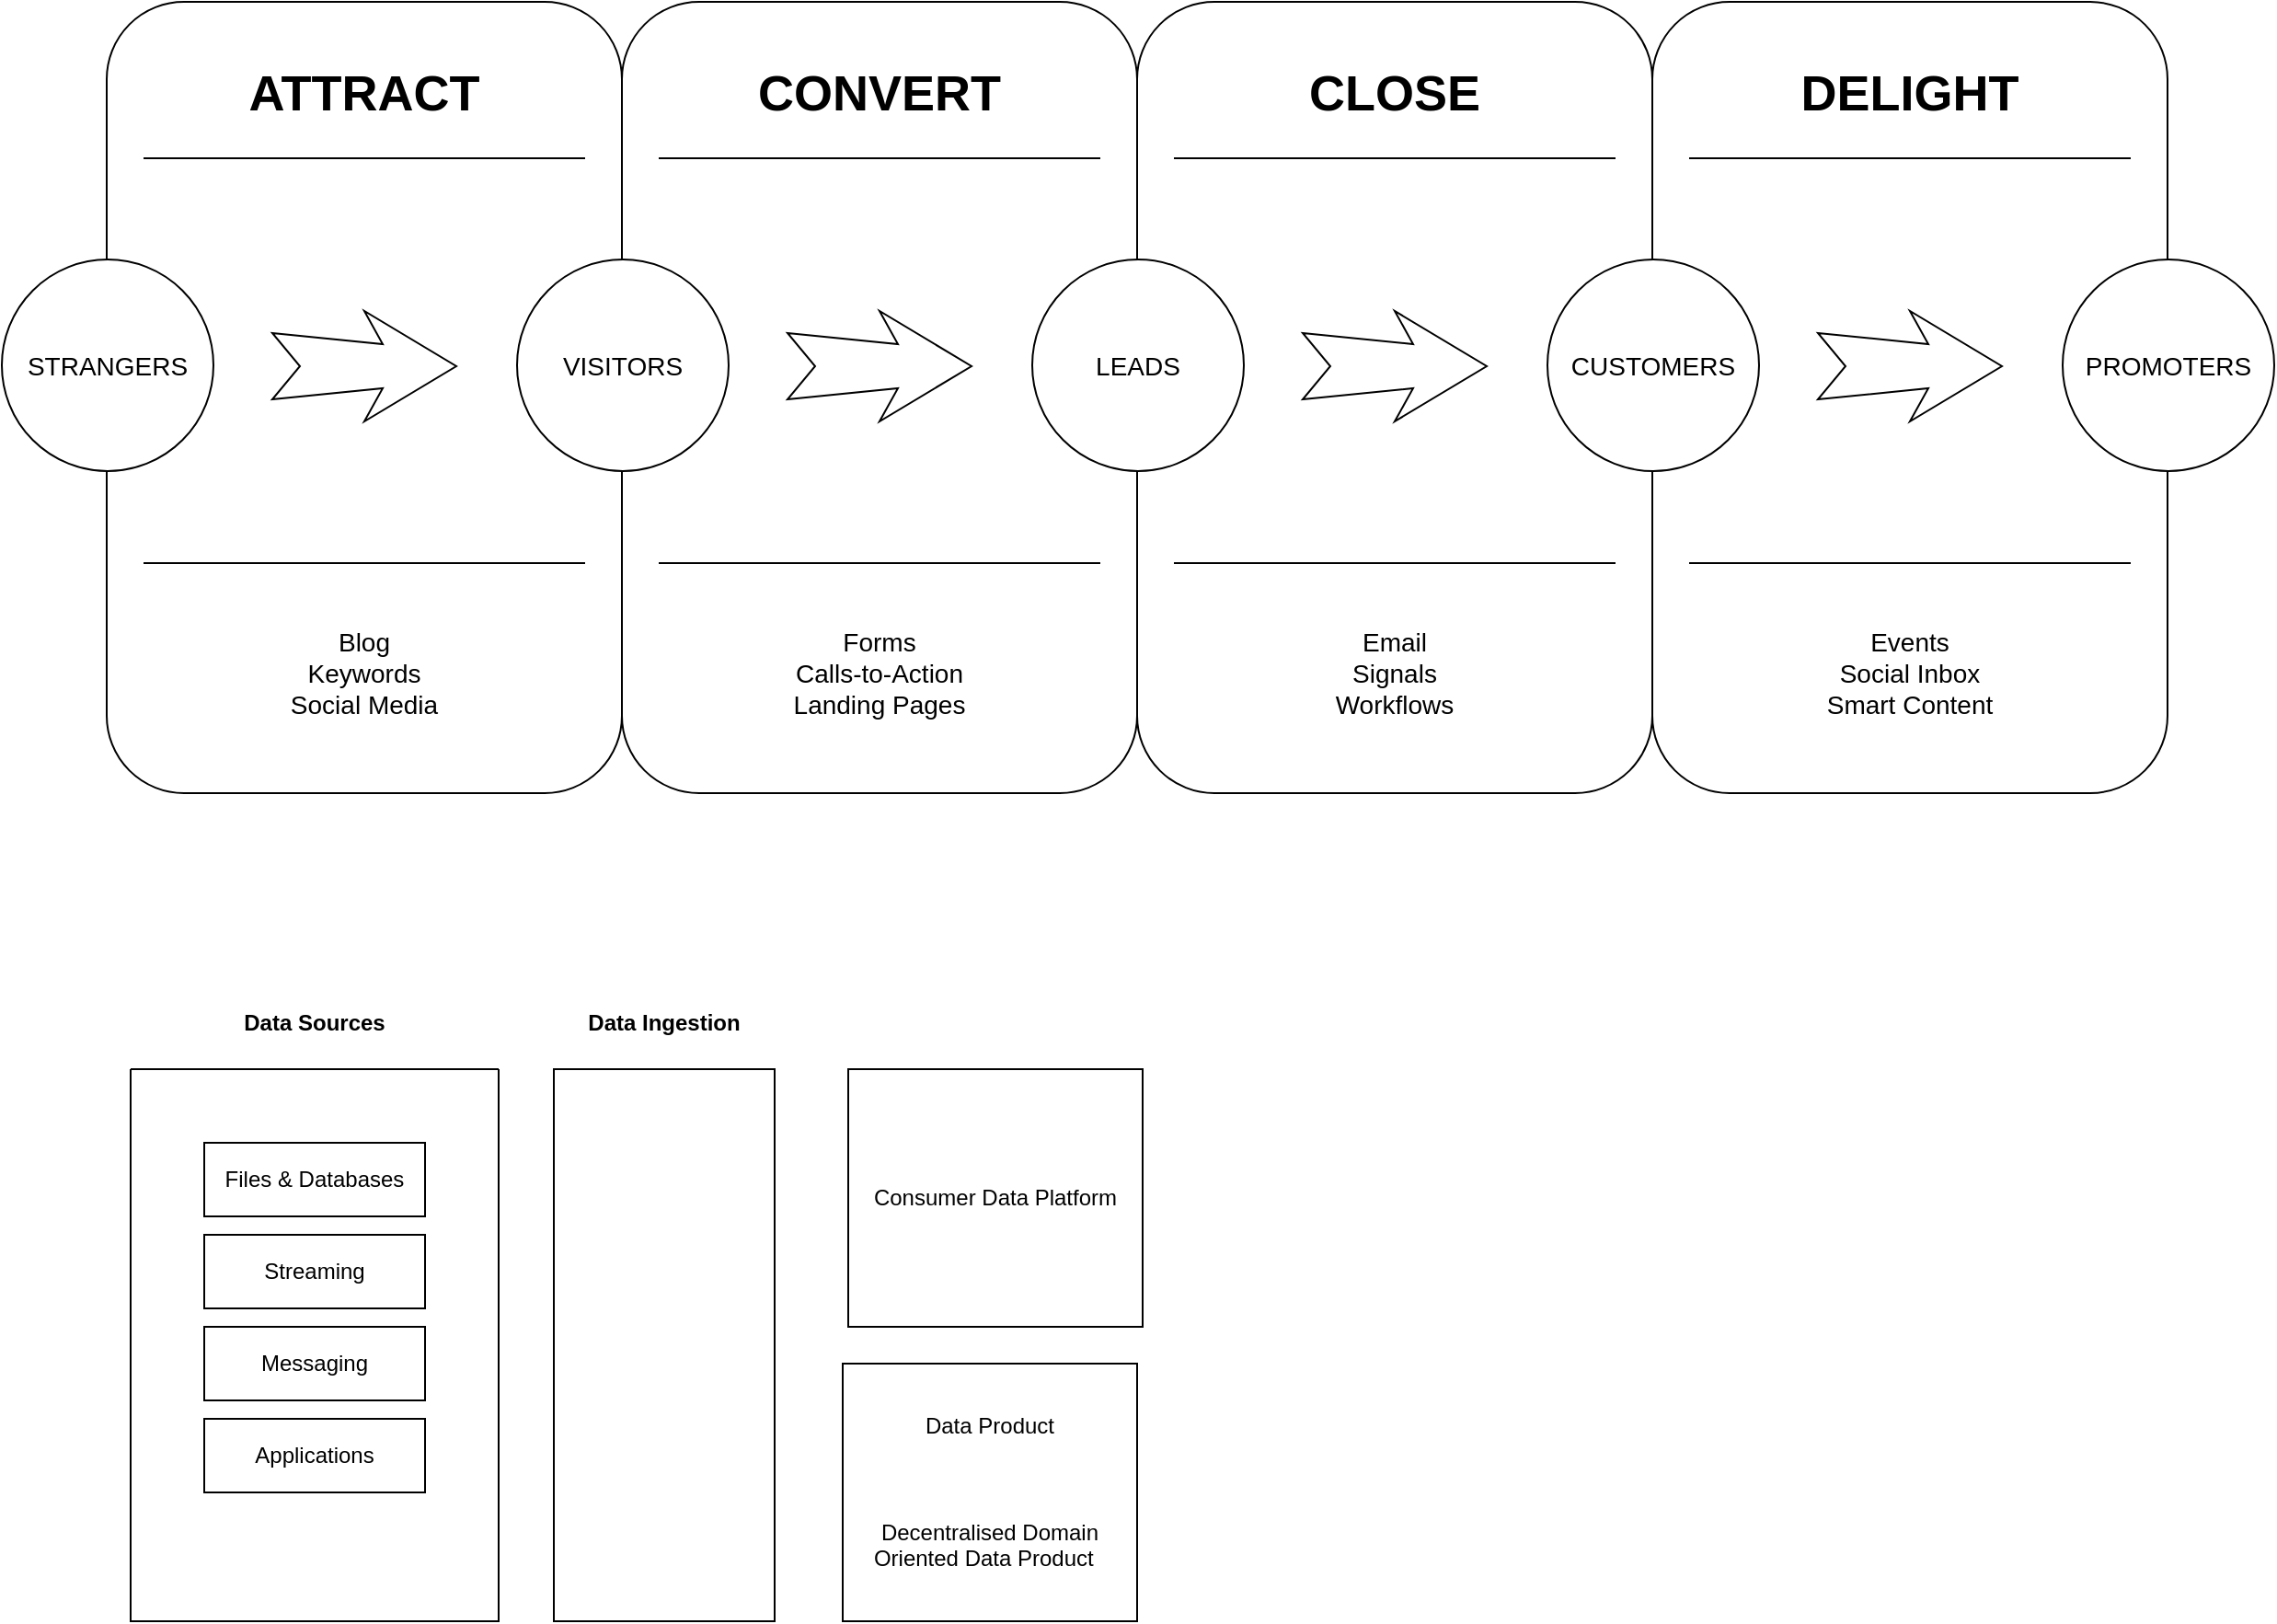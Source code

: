 <mxfile version="16.5.3" type="github">
  <diagram name="Page-1" id="12e1b939-464a-85fe-373e-61e167be1490">
    <mxGraphModel dx="1074" dy="692" grid="1" gridSize="10" guides="1" tooltips="1" connect="1" arrows="1" fold="1" page="1" pageScale="1.5" pageWidth="1169" pageHeight="826" background="none" math="0" shadow="0">
      <root>
        <mxCell id="0" />
        <mxCell id="1" parent="0" />
        <mxCell id="60da8b9f42644d3a-2" value="" style="whiteSpace=wrap;html=1;rounded=1;shadow=0;strokeWidth=1;fontSize=20;align=center;" parent="1" vertex="1">
          <mxGeometry x="117" y="60" width="280" height="430" as="geometry" />
        </mxCell>
        <mxCell id="60da8b9f42644d3a-3" value="ATTRACT" style="text;html=1;align=center;verticalAlign=middle;whiteSpace=wrap;rounded=0;shadow=0;fontSize=27;fontStyle=1;strokeWidth=1;" parent="1" vertex="1">
          <mxGeometry x="117" y="80" width="280" height="60" as="geometry" />
        </mxCell>
        <mxCell id="60da8b9f42644d3a-4" value="Blog&lt;div&gt;Keywords&lt;/div&gt;&lt;div&gt;Social Media&lt;/div&gt;" style="text;html=1;align=center;verticalAlign=middle;whiteSpace=wrap;rounded=0;shadow=0;fontSize=14;strokeWidth=1;" parent="1" vertex="1">
          <mxGeometry x="117" y="380" width="280" height="90" as="geometry" />
        </mxCell>
        <mxCell id="60da8b9f42644d3a-6" value="" style="line;strokeWidth=1;html=1;rounded=0;shadow=0;fontSize=27;align=center;" parent="1" vertex="1">
          <mxGeometry x="137" y="140" width="240" height="10" as="geometry" />
        </mxCell>
        <mxCell id="60da8b9f42644d3a-7" value="" style="line;strokeWidth=1;html=1;rounded=0;shadow=0;fontSize=27;align=center;" parent="1" vertex="1">
          <mxGeometry x="137" y="360" width="240" height="10" as="geometry" />
        </mxCell>
        <mxCell id="60da8b9f42644d3a-8" value="STRANGERS" style="ellipse;whiteSpace=wrap;html=1;rounded=0;shadow=0;strokeWidth=1;fontSize=14;align=center;" parent="1" vertex="1">
          <mxGeometry x="60" y="200" width="115" height="115" as="geometry" />
        </mxCell>
        <mxCell id="60da8b9f42644d3a-9" value="" style="html=1;shadow=0;align=center;verticalAlign=middle;shape=mxgraph.arrows2.stylisedArrow;dy=0.6;dx=40;notch=15;feather=0.4;rounded=0;strokeWidth=1;fontSize=27;" parent="1" vertex="1">
          <mxGeometry x="207" y="228" width="100" height="60" as="geometry" />
        </mxCell>
        <mxCell id="60da8b9f42644d3a-17" value="" style="whiteSpace=wrap;html=1;rounded=1;shadow=0;strokeWidth=1;fontSize=20;align=center;" parent="1" vertex="1">
          <mxGeometry x="397" y="60" width="280" height="430" as="geometry" />
        </mxCell>
        <mxCell id="60da8b9f42644d3a-18" value="CONVERT" style="text;html=1;align=center;verticalAlign=middle;whiteSpace=wrap;rounded=0;shadow=0;fontSize=27;fontStyle=1;strokeWidth=1;" parent="1" vertex="1">
          <mxGeometry x="397" y="80" width="280" height="60" as="geometry" />
        </mxCell>
        <mxCell id="60da8b9f42644d3a-19" value="Forms&lt;div&gt;Calls-to-Action&lt;/div&gt;&lt;div&gt;Landing Pages&lt;/div&gt;" style="text;html=1;align=center;verticalAlign=middle;whiteSpace=wrap;rounded=0;shadow=0;fontSize=14;strokeWidth=1;" parent="1" vertex="1">
          <mxGeometry x="397" y="380" width="280" height="90" as="geometry" />
        </mxCell>
        <mxCell id="60da8b9f42644d3a-20" value="" style="line;strokeWidth=1;html=1;rounded=0;shadow=0;fontSize=27;align=center;" parent="1" vertex="1">
          <mxGeometry x="417" y="140" width="240" height="10" as="geometry" />
        </mxCell>
        <mxCell id="60da8b9f42644d3a-21" value="" style="line;strokeWidth=1;html=1;rounded=0;shadow=0;fontSize=27;align=center;" parent="1" vertex="1">
          <mxGeometry x="417" y="360" width="240" height="10" as="geometry" />
        </mxCell>
        <mxCell id="60da8b9f42644d3a-22" value="VISITORS" style="ellipse;whiteSpace=wrap;html=1;rounded=0;shadow=0;strokeWidth=1;fontSize=14;align=center;" parent="1" vertex="1">
          <mxGeometry x="340" y="200" width="115" height="115" as="geometry" />
        </mxCell>
        <mxCell id="60da8b9f42644d3a-23" value="" style="html=1;shadow=0;align=center;verticalAlign=middle;shape=mxgraph.arrows2.stylisedArrow;dy=0.6;dx=40;notch=15;feather=0.4;rounded=0;strokeWidth=1;fontSize=27;" parent="1" vertex="1">
          <mxGeometry x="487" y="228" width="100" height="60" as="geometry" />
        </mxCell>
        <mxCell id="60da8b9f42644d3a-24" value="" style="whiteSpace=wrap;html=1;rounded=1;shadow=0;strokeWidth=1;fontSize=20;align=center;" parent="1" vertex="1">
          <mxGeometry x="677" y="60" width="280" height="430" as="geometry" />
        </mxCell>
        <mxCell id="60da8b9f42644d3a-25" value="CLOSE" style="text;html=1;align=center;verticalAlign=middle;whiteSpace=wrap;rounded=0;shadow=0;fontSize=27;fontStyle=1;strokeWidth=1;" parent="1" vertex="1">
          <mxGeometry x="677" y="80" width="280" height="60" as="geometry" />
        </mxCell>
        <mxCell id="60da8b9f42644d3a-26" value="Email&lt;div&gt;Signals&lt;/div&gt;&lt;div&gt;Workflows&lt;/div&gt;" style="text;html=1;align=center;verticalAlign=middle;whiteSpace=wrap;rounded=0;shadow=0;fontSize=14;strokeWidth=1;" parent="1" vertex="1">
          <mxGeometry x="677" y="380" width="280" height="90" as="geometry" />
        </mxCell>
        <mxCell id="60da8b9f42644d3a-27" value="" style="line;strokeWidth=1;html=1;rounded=0;shadow=0;fontSize=27;align=center;" parent="1" vertex="1">
          <mxGeometry x="697" y="140" width="240" height="10" as="geometry" />
        </mxCell>
        <mxCell id="60da8b9f42644d3a-28" value="" style="line;strokeWidth=1;html=1;rounded=0;shadow=0;fontSize=27;align=center;" parent="1" vertex="1">
          <mxGeometry x="697" y="360" width="240" height="10" as="geometry" />
        </mxCell>
        <mxCell id="60da8b9f42644d3a-29" value="LEADS" style="ellipse;whiteSpace=wrap;html=1;rounded=0;shadow=0;strokeWidth=1;fontSize=14;align=center;" parent="1" vertex="1">
          <mxGeometry x="620" y="200" width="115" height="115" as="geometry" />
        </mxCell>
        <mxCell id="60da8b9f42644d3a-30" value="" style="html=1;shadow=0;align=center;verticalAlign=middle;shape=mxgraph.arrows2.stylisedArrow;dy=0.6;dx=40;notch=15;feather=0.4;rounded=0;strokeWidth=1;fontSize=27;" parent="1" vertex="1">
          <mxGeometry x="767" y="228" width="100" height="60" as="geometry" />
        </mxCell>
        <mxCell id="60da8b9f42644d3a-31" value="" style="whiteSpace=wrap;html=1;rounded=1;shadow=0;strokeWidth=1;fontSize=20;align=center;" parent="1" vertex="1">
          <mxGeometry x="957" y="60" width="280" height="430" as="geometry" />
        </mxCell>
        <mxCell id="60da8b9f42644d3a-32" value="DELIGHT" style="text;html=1;align=center;verticalAlign=middle;whiteSpace=wrap;rounded=0;shadow=0;fontSize=27;fontStyle=1;strokeWidth=1;" parent="1" vertex="1">
          <mxGeometry x="957" y="80" width="280" height="60" as="geometry" />
        </mxCell>
        <mxCell id="60da8b9f42644d3a-33" value="Events&lt;div&gt;Social Inbox&lt;/div&gt;&lt;div&gt;Smart Content&lt;/div&gt;" style="text;html=1;align=center;verticalAlign=middle;whiteSpace=wrap;rounded=0;shadow=0;fontSize=14;strokeWidth=1;" parent="1" vertex="1">
          <mxGeometry x="957" y="380" width="280" height="90" as="geometry" />
        </mxCell>
        <mxCell id="60da8b9f42644d3a-34" value="" style="line;strokeWidth=1;html=1;rounded=0;shadow=0;fontSize=27;align=center;" parent="1" vertex="1">
          <mxGeometry x="977" y="140" width="240" height="10" as="geometry" />
        </mxCell>
        <mxCell id="60da8b9f42644d3a-35" value="" style="line;strokeWidth=1;html=1;rounded=0;shadow=0;fontSize=27;align=center;" parent="1" vertex="1">
          <mxGeometry x="977" y="360" width="240" height="10" as="geometry" />
        </mxCell>
        <mxCell id="60da8b9f42644d3a-36" value="CUSTOMERS" style="ellipse;whiteSpace=wrap;html=1;rounded=0;shadow=0;strokeWidth=1;fontSize=14;align=center;" parent="1" vertex="1">
          <mxGeometry x="900" y="200" width="115" height="115" as="geometry" />
        </mxCell>
        <mxCell id="60da8b9f42644d3a-37" value="" style="html=1;shadow=0;align=center;verticalAlign=middle;shape=mxgraph.arrows2.stylisedArrow;dy=0.6;dx=40;notch=15;feather=0.4;rounded=0;strokeWidth=1;fontSize=27;" parent="1" vertex="1">
          <mxGeometry x="1047" y="228" width="100" height="60" as="geometry" />
        </mxCell>
        <mxCell id="60da8b9f42644d3a-38" value="PROMOTERS" style="ellipse;whiteSpace=wrap;html=1;rounded=0;shadow=0;strokeWidth=1;fontSize=14;align=center;" parent="1" vertex="1">
          <mxGeometry x="1180" y="200" width="115" height="115" as="geometry" />
        </mxCell>
        <mxCell id="CRS_egB7T1wQddCucuUg-2" value="" style="swimlane;startSize=0;" vertex="1" parent="1">
          <mxGeometry x="130" y="640" width="200" height="300" as="geometry" />
        </mxCell>
        <mxCell id="CRS_egB7T1wQddCucuUg-5" value="Files &amp;amp; Databases" style="rounded=0;whiteSpace=wrap;html=1;strokeWidth=1;" vertex="1" parent="CRS_egB7T1wQddCucuUg-2">
          <mxGeometry x="40" y="40" width="120" height="40" as="geometry" />
        </mxCell>
        <mxCell id="CRS_egB7T1wQddCucuUg-6" value="Streaming" style="rounded=0;whiteSpace=wrap;html=1;strokeWidth=1;" vertex="1" parent="CRS_egB7T1wQddCucuUg-2">
          <mxGeometry x="40" y="90" width="120" height="40" as="geometry" />
        </mxCell>
        <mxCell id="CRS_egB7T1wQddCucuUg-7" value="Messaging" style="rounded=0;whiteSpace=wrap;html=1;strokeWidth=1;" vertex="1" parent="CRS_egB7T1wQddCucuUg-2">
          <mxGeometry x="40" y="140" width="120" height="40" as="geometry" />
        </mxCell>
        <mxCell id="CRS_egB7T1wQddCucuUg-8" value="Applications" style="rounded=0;whiteSpace=wrap;html=1;strokeWidth=1;" vertex="1" parent="CRS_egB7T1wQddCucuUg-2">
          <mxGeometry x="40" y="190" width="120" height="40" as="geometry" />
        </mxCell>
        <mxCell id="CRS_egB7T1wQddCucuUg-3" value="Data Ingestion" style="text;html=1;strokeColor=none;fillColor=none;align=center;verticalAlign=middle;whiteSpace=wrap;rounded=0;fontStyle=1" vertex="1" parent="1">
          <mxGeometry x="360" y="600" width="120" height="30" as="geometry" />
        </mxCell>
        <mxCell id="CRS_egB7T1wQddCucuUg-4" value="" style="rounded=0;whiteSpace=wrap;html=1;strokeWidth=1;" vertex="1" parent="1">
          <mxGeometry x="360" y="640" width="120" height="300" as="geometry" />
        </mxCell>
        <mxCell id="CRS_egB7T1wQddCucuUg-9" value="Data Sources" style="text;html=1;strokeColor=none;fillColor=none;align=center;verticalAlign=middle;whiteSpace=wrap;rounded=0;fontStyle=1" vertex="1" parent="1">
          <mxGeometry x="130" y="600" width="200" height="30" as="geometry" />
        </mxCell>
        <mxCell id="CRS_egB7T1wQddCucuUg-10" value="Consumer Data Platform" style="rounded=0;whiteSpace=wrap;html=1;strokeWidth=1;" vertex="1" parent="1">
          <mxGeometry x="520" y="640" width="160" height="140" as="geometry" />
        </mxCell>
        <mxCell id="CRS_egB7T1wQddCucuUg-12" value="Data Product&lt;br&gt;&lt;br&gt;&lt;br&gt;&lt;br&gt;Decentralised Domain Oriented Data Product&amp;nbsp;&amp;nbsp;" style="rounded=0;whiteSpace=wrap;html=1;strokeWidth=1;" vertex="1" parent="1">
          <mxGeometry x="517" y="800" width="160" height="140" as="geometry" />
        </mxCell>
      </root>
    </mxGraphModel>
  </diagram>
</mxfile>
